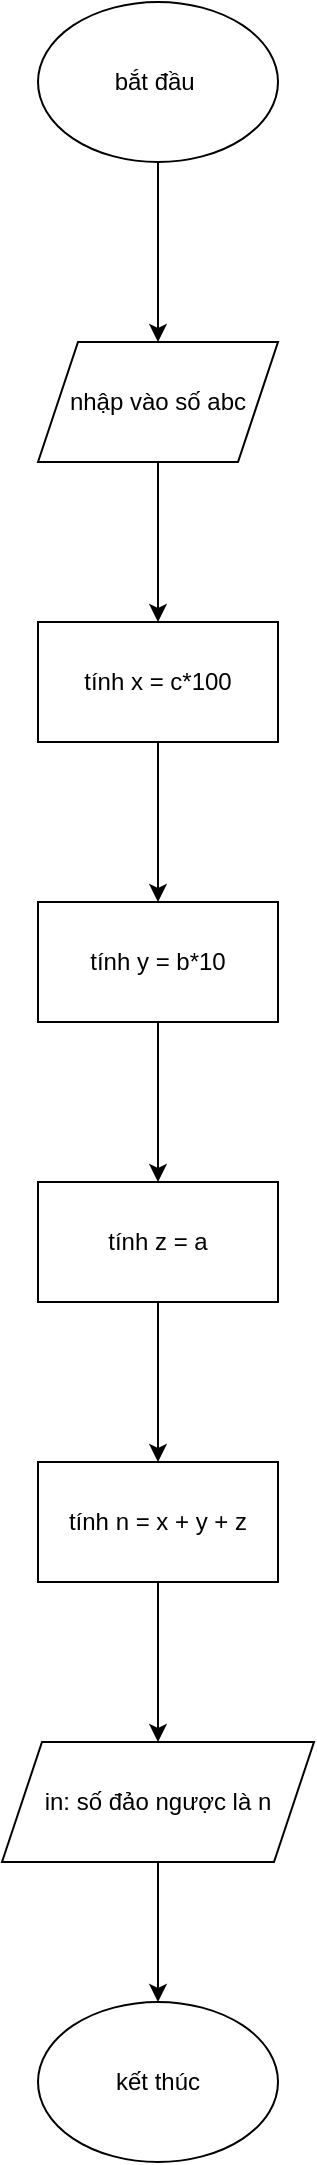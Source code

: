 <mxfile version="24.8.6">
  <diagram id="C5RBs43oDa-KdzZeNtuy" name="Page-1">
    <mxGraphModel dx="836" dy="443" grid="1" gridSize="10" guides="1" tooltips="1" connect="1" arrows="1" fold="1" page="1" pageScale="1" pageWidth="827" pageHeight="1169" math="0" shadow="0">
      <root>
        <mxCell id="WIyWlLk6GJQsqaUBKTNV-0" />
        <mxCell id="WIyWlLk6GJQsqaUBKTNV-1" parent="WIyWlLk6GJQsqaUBKTNV-0" />
        <mxCell id="d2KzV58xgMTFjty-cR8o-2" value="" style="edgeStyle=orthogonalEdgeStyle;rounded=0;orthogonalLoop=1;jettySize=auto;html=1;" edge="1" parent="WIyWlLk6GJQsqaUBKTNV-1" source="d2KzV58xgMTFjty-cR8o-0" target="d2KzV58xgMTFjty-cR8o-1">
          <mxGeometry relative="1" as="geometry" />
        </mxCell>
        <mxCell id="d2KzV58xgMTFjty-cR8o-0" value="bắt đầu&amp;nbsp;" style="ellipse;whiteSpace=wrap;html=1;" vertex="1" parent="WIyWlLk6GJQsqaUBKTNV-1">
          <mxGeometry x="354" y="80" width="120" height="80" as="geometry" />
        </mxCell>
        <mxCell id="d2KzV58xgMTFjty-cR8o-4" value="" style="edgeStyle=orthogonalEdgeStyle;rounded=0;orthogonalLoop=1;jettySize=auto;html=1;" edge="1" parent="WIyWlLk6GJQsqaUBKTNV-1" source="d2KzV58xgMTFjty-cR8o-1" target="d2KzV58xgMTFjty-cR8o-3">
          <mxGeometry relative="1" as="geometry" />
        </mxCell>
        <mxCell id="d2KzV58xgMTFjty-cR8o-1" value="nhập vào số abc" style="shape=parallelogram;perimeter=parallelogramPerimeter;whiteSpace=wrap;html=1;fixedSize=1;" vertex="1" parent="WIyWlLk6GJQsqaUBKTNV-1">
          <mxGeometry x="354" y="250" width="120" height="60" as="geometry" />
        </mxCell>
        <mxCell id="d2KzV58xgMTFjty-cR8o-6" value="" style="edgeStyle=orthogonalEdgeStyle;rounded=0;orthogonalLoop=1;jettySize=auto;html=1;" edge="1" parent="WIyWlLk6GJQsqaUBKTNV-1" source="d2KzV58xgMTFjty-cR8o-3" target="d2KzV58xgMTFjty-cR8o-5">
          <mxGeometry relative="1" as="geometry" />
        </mxCell>
        <mxCell id="d2KzV58xgMTFjty-cR8o-3" value="tính x = c*100" style="whiteSpace=wrap;html=1;" vertex="1" parent="WIyWlLk6GJQsqaUBKTNV-1">
          <mxGeometry x="354" y="390" width="120" height="60" as="geometry" />
        </mxCell>
        <mxCell id="d2KzV58xgMTFjty-cR8o-8" value="" style="edgeStyle=orthogonalEdgeStyle;rounded=0;orthogonalLoop=1;jettySize=auto;html=1;" edge="1" parent="WIyWlLk6GJQsqaUBKTNV-1" source="d2KzV58xgMTFjty-cR8o-5" target="d2KzV58xgMTFjty-cR8o-7">
          <mxGeometry relative="1" as="geometry" />
        </mxCell>
        <mxCell id="d2KzV58xgMTFjty-cR8o-5" value="tính y = b*10" style="whiteSpace=wrap;html=1;" vertex="1" parent="WIyWlLk6GJQsqaUBKTNV-1">
          <mxGeometry x="354" y="530" width="120" height="60" as="geometry" />
        </mxCell>
        <mxCell id="d2KzV58xgMTFjty-cR8o-10" value="" style="edgeStyle=orthogonalEdgeStyle;rounded=0;orthogonalLoop=1;jettySize=auto;html=1;" edge="1" parent="WIyWlLk6GJQsqaUBKTNV-1" source="d2KzV58xgMTFjty-cR8o-7" target="d2KzV58xgMTFjty-cR8o-9">
          <mxGeometry relative="1" as="geometry" />
        </mxCell>
        <mxCell id="d2KzV58xgMTFjty-cR8o-7" value="tính z = a" style="whiteSpace=wrap;html=1;" vertex="1" parent="WIyWlLk6GJQsqaUBKTNV-1">
          <mxGeometry x="354" y="670" width="120" height="60" as="geometry" />
        </mxCell>
        <mxCell id="d2KzV58xgMTFjty-cR8o-12" value="" style="edgeStyle=orthogonalEdgeStyle;rounded=0;orthogonalLoop=1;jettySize=auto;html=1;" edge="1" parent="WIyWlLk6GJQsqaUBKTNV-1" source="d2KzV58xgMTFjty-cR8o-9">
          <mxGeometry relative="1" as="geometry">
            <mxPoint x="414" y="950" as="targetPoint" />
          </mxGeometry>
        </mxCell>
        <mxCell id="d2KzV58xgMTFjty-cR8o-9" value="tính n = x + y + z" style="whiteSpace=wrap;html=1;" vertex="1" parent="WIyWlLk6GJQsqaUBKTNV-1">
          <mxGeometry x="354" y="810" width="120" height="60" as="geometry" />
        </mxCell>
        <mxCell id="d2KzV58xgMTFjty-cR8o-18" value="" style="edgeStyle=orthogonalEdgeStyle;rounded=0;orthogonalLoop=1;jettySize=auto;html=1;" edge="1" parent="WIyWlLk6GJQsqaUBKTNV-1" source="d2KzV58xgMTFjty-cR8o-13" target="d2KzV58xgMTFjty-cR8o-16">
          <mxGeometry relative="1" as="geometry" />
        </mxCell>
        <mxCell id="d2KzV58xgMTFjty-cR8o-13" value="in: số đảo ngược là n" style="shape=parallelogram;perimeter=parallelogramPerimeter;whiteSpace=wrap;html=1;fixedSize=1;" vertex="1" parent="WIyWlLk6GJQsqaUBKTNV-1">
          <mxGeometry x="336" y="950" width="156" height="60" as="geometry" />
        </mxCell>
        <mxCell id="d2KzV58xgMTFjty-cR8o-16" value="kết thúc" style="ellipse;whiteSpace=wrap;html=1;" vertex="1" parent="WIyWlLk6GJQsqaUBKTNV-1">
          <mxGeometry x="354" y="1080" width="120" height="80" as="geometry" />
        </mxCell>
      </root>
    </mxGraphModel>
  </diagram>
</mxfile>
